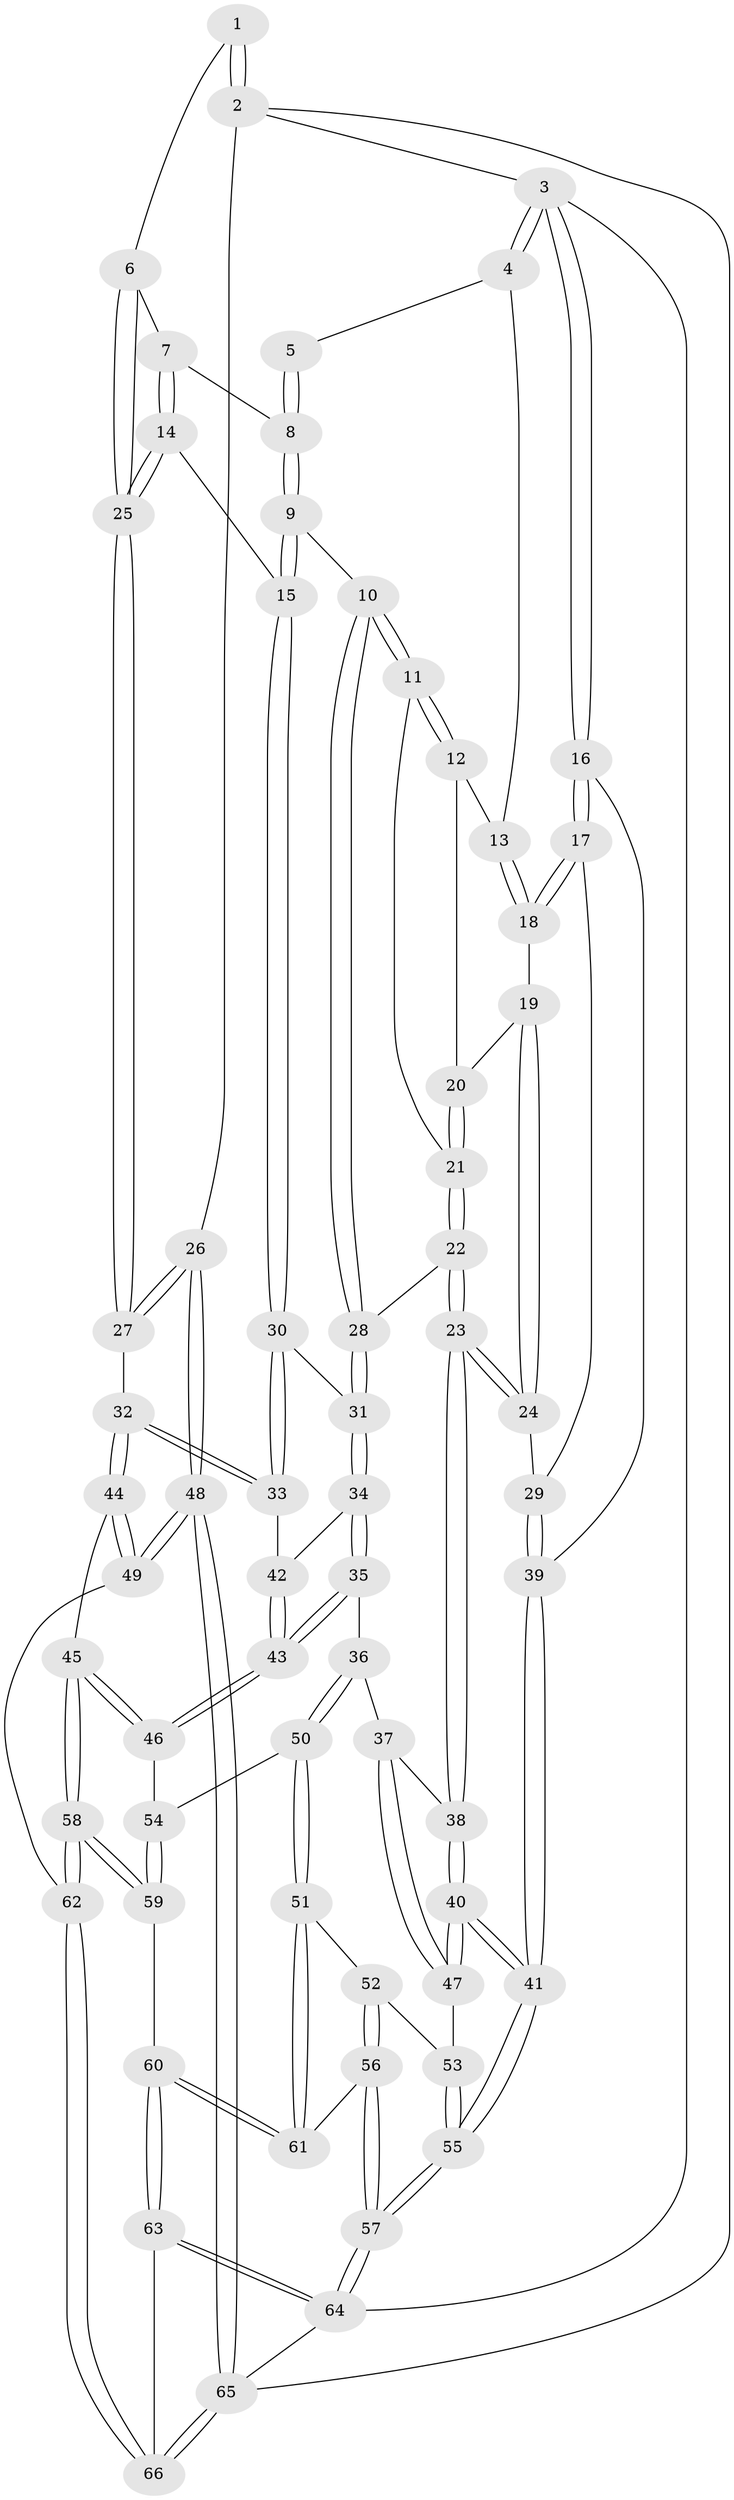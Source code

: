 // Generated by graph-tools (version 1.1) at 2025/03/03/09/25 03:03:28]
// undirected, 66 vertices, 162 edges
graph export_dot {
graph [start="1"]
  node [color=gray90,style=filled];
  1 [pos="+0.9843975245368048+0"];
  2 [pos="+1+0"];
  3 [pos="+0+0"];
  4 [pos="+0.38408060975137465+0"];
  5 [pos="+0.4373267228909807+0"];
  6 [pos="+0.7704448492700943+0.15614629897819177"];
  7 [pos="+0.6242455046757337+0.10962168930874235"];
  8 [pos="+0.547298733092564+0.05161815198812699"];
  9 [pos="+0.516215782560227+0.2656591891674602"];
  10 [pos="+0.4955732342949814+0.26591350283531623"];
  11 [pos="+0.4541438810752322+0.22282862017488475"];
  12 [pos="+0.33918724199999983+0.04148945860790607"];
  13 [pos="+0.35727538003319365+0"];
  14 [pos="+0.5997181484745643+0.30854790658028625"];
  15 [pos="+0.5824033429556066+0.31065800713576747"];
  16 [pos="+0+0.10337968847049792"];
  17 [pos="+0+0.16455571076663386"];
  18 [pos="+5.3330433193953825e-05+0.15258851915944785"];
  19 [pos="+0.21831741932886506+0.183112996249841"];
  20 [pos="+0.33771273163292886+0.045292088834748036"];
  21 [pos="+0.34423749336597537+0.24443960643538762"];
  22 [pos="+0.3344382000492036+0.33738901383818015"];
  23 [pos="+0.2557821286369828+0.3745311945827061"];
  24 [pos="+0.2105898035711748+0.3526043931768268"];
  25 [pos="+0.8298047487186415+0.346922089787721"];
  26 [pos="+1+0.4342816251243952"];
  27 [pos="+0.9201792639111224+0.4358375610155456"];
  28 [pos="+0.3655962317233979+0.34132883208374826"];
  29 [pos="+0.14722859404151503+0.35277339758195453"];
  30 [pos="+0.5317347593572577+0.4064538121304004"];
  31 [pos="+0.4895164645001362+0.45537309204306037"];
  32 [pos="+0.9103077770122637+0.4449730460746518"];
  33 [pos="+0.7503172111411056+0.5048285723723359"];
  34 [pos="+0.48848238804371885+0.5157445188251014"];
  35 [pos="+0.4482608188111302+0.5820327403794322"];
  36 [pos="+0.4154159852867189+0.5977472213023225"];
  37 [pos="+0.40281726640126175+0.5982364662413026"];
  38 [pos="+0.2758390526307555+0.5094704253956529"];
  39 [pos="+0+0.670162043044935"];
  40 [pos="+0.054148605410403026+0.6646386493542409"];
  41 [pos="+0+0.7508787602116794"];
  42 [pos="+0.7292152129227822+0.5154157780959158"];
  43 [pos="+0.6010376563853623+0.6751364099182062"];
  44 [pos="+0.7870464307192528+0.7452127418060989"];
  45 [pos="+0.6792780015491717+0.7785882384718187"];
  46 [pos="+0.6084281625228685+0.7008691495584328"];
  47 [pos="+0.3420497230439062+0.6715918502632054"];
  48 [pos="+1+1"];
  49 [pos="+0.914215088467411+0.9053414537734394"];
  50 [pos="+0.46068136044650004+0.7545617304739187"];
  51 [pos="+0.45112187693696226+0.7857778942175718"];
  52 [pos="+0.3400106857854335+0.7174096234708202"];
  53 [pos="+0.3386274686927189+0.6835137916223006"];
  54 [pos="+0.540649349775614+0.7466810317672364"];
  55 [pos="+0+1"];
  56 [pos="+0.3379455766539383+0.7992151825322142"];
  57 [pos="+0+1"];
  58 [pos="+0.6470956534822988+0.8603770509062014"];
  59 [pos="+0.5367965245455583+0.8357317042517053"];
  60 [pos="+0.45486391510977675+0.8501042355003273"];
  61 [pos="+0.4417757383354357+0.8249409157953624"];
  62 [pos="+0.6519835602738037+0.904658752688809"];
  63 [pos="+0.4100968129286968+1"];
  64 [pos="+0+1"];
  65 [pos="+1+1"];
  66 [pos="+0.5886889156102438+1"];
  1 -- 2;
  1 -- 2;
  1 -- 6;
  2 -- 3;
  2 -- 26;
  2 -- 65;
  3 -- 4;
  3 -- 4;
  3 -- 16;
  3 -- 16;
  3 -- 64;
  4 -- 5;
  4 -- 13;
  5 -- 8;
  5 -- 8;
  6 -- 7;
  6 -- 25;
  6 -- 25;
  7 -- 8;
  7 -- 14;
  7 -- 14;
  8 -- 9;
  8 -- 9;
  9 -- 10;
  9 -- 15;
  9 -- 15;
  10 -- 11;
  10 -- 11;
  10 -- 28;
  10 -- 28;
  11 -- 12;
  11 -- 12;
  11 -- 21;
  12 -- 13;
  12 -- 20;
  13 -- 18;
  13 -- 18;
  14 -- 15;
  14 -- 25;
  14 -- 25;
  15 -- 30;
  15 -- 30;
  16 -- 17;
  16 -- 17;
  16 -- 39;
  17 -- 18;
  17 -- 18;
  17 -- 29;
  18 -- 19;
  19 -- 20;
  19 -- 24;
  19 -- 24;
  20 -- 21;
  20 -- 21;
  21 -- 22;
  21 -- 22;
  22 -- 23;
  22 -- 23;
  22 -- 28;
  23 -- 24;
  23 -- 24;
  23 -- 38;
  23 -- 38;
  24 -- 29;
  25 -- 27;
  25 -- 27;
  26 -- 27;
  26 -- 27;
  26 -- 48;
  26 -- 48;
  27 -- 32;
  28 -- 31;
  28 -- 31;
  29 -- 39;
  29 -- 39;
  30 -- 31;
  30 -- 33;
  30 -- 33;
  31 -- 34;
  31 -- 34;
  32 -- 33;
  32 -- 33;
  32 -- 44;
  32 -- 44;
  33 -- 42;
  34 -- 35;
  34 -- 35;
  34 -- 42;
  35 -- 36;
  35 -- 43;
  35 -- 43;
  36 -- 37;
  36 -- 50;
  36 -- 50;
  37 -- 38;
  37 -- 47;
  37 -- 47;
  38 -- 40;
  38 -- 40;
  39 -- 41;
  39 -- 41;
  40 -- 41;
  40 -- 41;
  40 -- 47;
  40 -- 47;
  41 -- 55;
  41 -- 55;
  42 -- 43;
  42 -- 43;
  43 -- 46;
  43 -- 46;
  44 -- 45;
  44 -- 49;
  44 -- 49;
  45 -- 46;
  45 -- 46;
  45 -- 58;
  45 -- 58;
  46 -- 54;
  47 -- 53;
  48 -- 49;
  48 -- 49;
  48 -- 65;
  48 -- 65;
  49 -- 62;
  50 -- 51;
  50 -- 51;
  50 -- 54;
  51 -- 52;
  51 -- 61;
  51 -- 61;
  52 -- 53;
  52 -- 56;
  52 -- 56;
  53 -- 55;
  53 -- 55;
  54 -- 59;
  54 -- 59;
  55 -- 57;
  55 -- 57;
  56 -- 57;
  56 -- 57;
  56 -- 61;
  57 -- 64;
  57 -- 64;
  58 -- 59;
  58 -- 59;
  58 -- 62;
  58 -- 62;
  59 -- 60;
  60 -- 61;
  60 -- 61;
  60 -- 63;
  60 -- 63;
  62 -- 66;
  62 -- 66;
  63 -- 64;
  63 -- 64;
  63 -- 66;
  64 -- 65;
  65 -- 66;
  65 -- 66;
}
